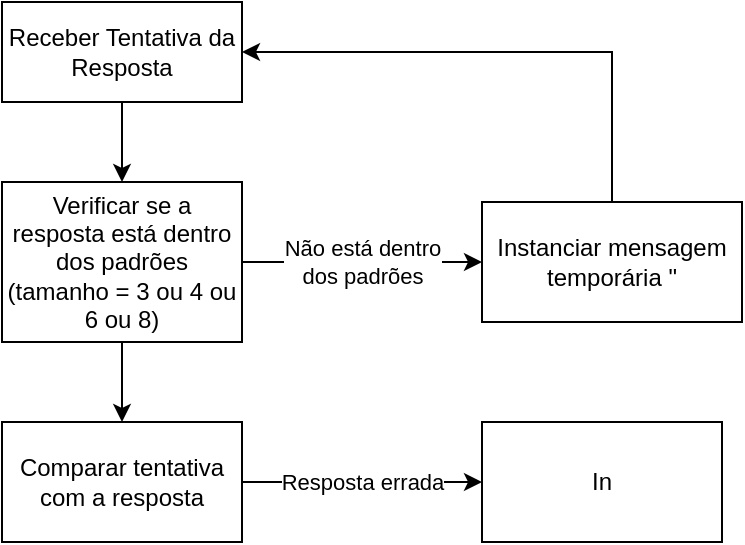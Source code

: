 <mxfile version="26.1.0">
  <diagram name="Página-1" id="KNFP3O0pJ1xYnGjdNYIP">
    <mxGraphModel dx="880" dy="444" grid="1" gridSize="10" guides="1" tooltips="1" connect="1" arrows="1" fold="1" page="1" pageScale="1" pageWidth="827" pageHeight="1169" math="0" shadow="0">
      <root>
        <mxCell id="0" />
        <mxCell id="1" parent="0" />
        <mxCell id="GDHccZViMmIjYzwi17ae-11" style="edgeStyle=orthogonalEdgeStyle;rounded=0;orthogonalLoop=1;jettySize=auto;html=1;entryX=0.5;entryY=0;entryDx=0;entryDy=0;" edge="1" parent="1" source="GDHccZViMmIjYzwi17ae-1" target="GDHccZViMmIjYzwi17ae-4">
          <mxGeometry relative="1" as="geometry" />
        </mxCell>
        <mxCell id="GDHccZViMmIjYzwi17ae-1" value="Receber Tentativa da Resposta" style="rounded=0;whiteSpace=wrap;html=1;" vertex="1" parent="1">
          <mxGeometry x="200" y="30" width="120" height="50" as="geometry" />
        </mxCell>
        <mxCell id="GDHccZViMmIjYzwi17ae-10" style="edgeStyle=orthogonalEdgeStyle;rounded=0;orthogonalLoop=1;jettySize=auto;html=1;entryX=0;entryY=0.5;entryDx=0;entryDy=0;" edge="1" parent="1" source="GDHccZViMmIjYzwi17ae-4" target="GDHccZViMmIjYzwi17ae-8">
          <mxGeometry relative="1" as="geometry" />
        </mxCell>
        <mxCell id="GDHccZViMmIjYzwi17ae-12" value="Não está dentro&lt;div&gt;dos padrões&lt;/div&gt;" style="edgeLabel;html=1;align=center;verticalAlign=middle;resizable=0;points=[];" vertex="1" connectable="0" parent="GDHccZViMmIjYzwi17ae-10">
          <mxGeometry x="-0.15" relative="1" as="geometry">
            <mxPoint x="9" as="offset" />
          </mxGeometry>
        </mxCell>
        <mxCell id="GDHccZViMmIjYzwi17ae-19" value="" style="edgeStyle=orthogonalEdgeStyle;rounded=0;orthogonalLoop=1;jettySize=auto;html=1;" edge="1" parent="1" source="GDHccZViMmIjYzwi17ae-4" target="GDHccZViMmIjYzwi17ae-18">
          <mxGeometry relative="1" as="geometry" />
        </mxCell>
        <mxCell id="GDHccZViMmIjYzwi17ae-4" value="Verificar se a resposta está dentro dos padrões (tamanho = 3 ou 4 ou 6 ou 8)" style="rounded=0;whiteSpace=wrap;html=1;" vertex="1" parent="1">
          <mxGeometry x="200" y="120" width="120" height="80" as="geometry" />
        </mxCell>
        <mxCell id="GDHccZViMmIjYzwi17ae-9" style="edgeStyle=orthogonalEdgeStyle;rounded=0;orthogonalLoop=1;jettySize=auto;html=1;entryX=1;entryY=0.5;entryDx=0;entryDy=0;" edge="1" parent="1" source="GDHccZViMmIjYzwi17ae-8" target="GDHccZViMmIjYzwi17ae-1">
          <mxGeometry relative="1" as="geometry">
            <Array as="points">
              <mxPoint x="505" y="55" />
            </Array>
          </mxGeometry>
        </mxCell>
        <mxCell id="GDHccZViMmIjYzwi17ae-8" value="Instanciar mensagem temporária &quot;" style="rounded=0;whiteSpace=wrap;html=1;" vertex="1" parent="1">
          <mxGeometry x="440" y="130" width="130" height="60" as="geometry" />
        </mxCell>
        <mxCell id="GDHccZViMmIjYzwi17ae-21" value="" style="edgeStyle=orthogonalEdgeStyle;rounded=0;orthogonalLoop=1;jettySize=auto;html=1;" edge="1" parent="1" source="GDHccZViMmIjYzwi17ae-18" target="GDHccZViMmIjYzwi17ae-20">
          <mxGeometry relative="1" as="geometry" />
        </mxCell>
        <mxCell id="GDHccZViMmIjYzwi17ae-23" value="Resposta errada" style="edgeLabel;html=1;align=center;verticalAlign=middle;resizable=0;points=[];" vertex="1" connectable="0" parent="GDHccZViMmIjYzwi17ae-21">
          <mxGeometry x="0.017" y="-2" relative="1" as="geometry">
            <mxPoint x="-1" y="-2" as="offset" />
          </mxGeometry>
        </mxCell>
        <mxCell id="GDHccZViMmIjYzwi17ae-18" value="Comparar tentativa com a resposta" style="whiteSpace=wrap;html=1;rounded=0;" vertex="1" parent="1">
          <mxGeometry x="200" y="240" width="120" height="60" as="geometry" />
        </mxCell>
        <mxCell id="GDHccZViMmIjYzwi17ae-20" value="In" style="whiteSpace=wrap;html=1;rounded=0;" vertex="1" parent="1">
          <mxGeometry x="440" y="240" width="120" height="60" as="geometry" />
        </mxCell>
      </root>
    </mxGraphModel>
  </diagram>
</mxfile>
